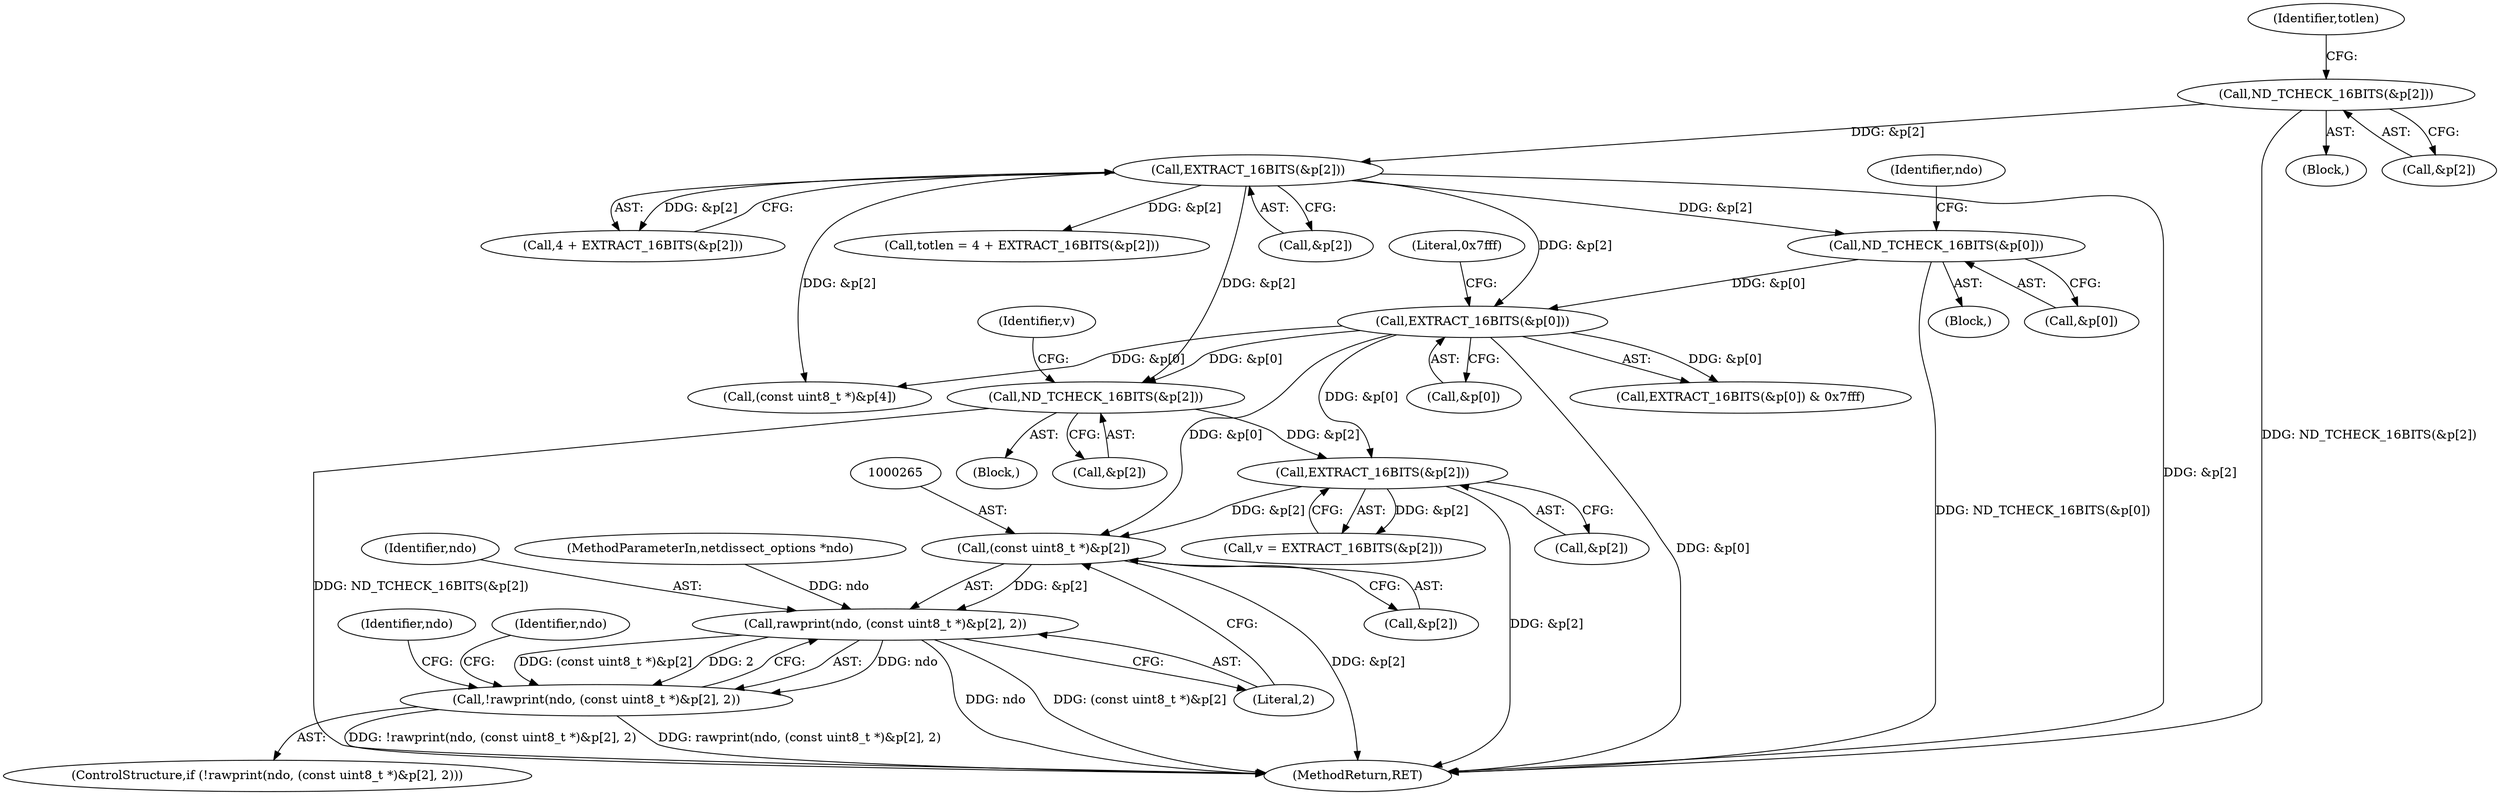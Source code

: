 digraph "0_tcpdump_e0a5a02b0fc1900a69d6c37ed0aab36fb8494e6d_0@array" {
"1000264" [label="(Call,(const uint8_t *)&p[2])"];
"1000166" [label="(Call,EXTRACT_16BITS(&p[0]))"];
"1000154" [label="(Call,ND_TCHECK_16BITS(&p[0]))"];
"1000134" [label="(Call,EXTRACT_16BITS(&p[2]))"];
"1000125" [label="(Call,ND_TCHECK_16BITS(&p[2]))"];
"1000219" [label="(Call,EXTRACT_16BITS(&p[2]))"];
"1000212" [label="(Call,ND_TCHECK_16BITS(&p[2]))"];
"1000262" [label="(Call,rawprint(ndo, (const uint8_t *)&p[2], 2))"];
"1000261" [label="(Call,!rawprint(ndo, (const uint8_t *)&p[2], 2))"];
"1000154" [label="(Call,ND_TCHECK_16BITS(&p[0]))"];
"1000135" [label="(Call,&p[2])"];
"1000220" [label="(Call,&p[2])"];
"1000260" [label="(ControlStructure,if (!rawprint(ndo, (const uint8_t *)&p[2], 2)))"];
"1000101" [label="(MethodParameterIn,netdissect_options *ndo)"];
"1000274" [label="(Identifier,ndo)"];
"1000217" [label="(Call,v = EXTRACT_16BITS(&p[2]))"];
"1000261" [label="(Call,!rawprint(ndo, (const uint8_t *)&p[2], 2))"];
"1000155" [label="(Call,&p[0])"];
"1000218" [label="(Identifier,v)"];
"1000171" [label="(Literal,0x7fff)"];
"1000166" [label="(Call,EXTRACT_16BITS(&p[0]))"];
"1000270" [label="(Literal,2)"];
"1000317" [label="(MethodReturn,RET)"];
"1000262" [label="(Call,rawprint(ndo, (const uint8_t *)&p[2], 2))"];
"1000219" [label="(Call,EXTRACT_16BITS(&p[2]))"];
"1000161" [label="(Identifier,ndo)"];
"1000213" [label="(Call,&p[2])"];
"1000308" [label="(Identifier,ndo)"];
"1000125" [label="(Call,ND_TCHECK_16BITS(&p[2]))"];
"1000131" [label="(Identifier,totlen)"];
"1000264" [label="(Call,(const uint8_t *)&p[2])"];
"1000132" [label="(Call,4 + EXTRACT_16BITS(&p[2]))"];
"1000212" [label="(Call,ND_TCHECK_16BITS(&p[2]))"];
"1000165" [label="(Call,EXTRACT_16BITS(&p[0]) & 0x7fff)"];
"1000207" [label="(Block,)"];
"1000291" [label="(Call,(const uint8_t *)&p[4])"];
"1000106" [label="(Block,)"];
"1000266" [label="(Call,&p[2])"];
"1000263" [label="(Identifier,ndo)"];
"1000130" [label="(Call,totlen = 4 + EXTRACT_16BITS(&p[2]))"];
"1000124" [label="(Block,)"];
"1000126" [label="(Call,&p[2])"];
"1000167" [label="(Call,&p[0])"];
"1000134" [label="(Call,EXTRACT_16BITS(&p[2]))"];
"1000264" -> "1000262"  [label="AST: "];
"1000264" -> "1000266"  [label="CFG: "];
"1000265" -> "1000264"  [label="AST: "];
"1000266" -> "1000264"  [label="AST: "];
"1000270" -> "1000264"  [label="CFG: "];
"1000264" -> "1000317"  [label="DDG: &p[2]"];
"1000264" -> "1000262"  [label="DDG: &p[2]"];
"1000166" -> "1000264"  [label="DDG: &p[0]"];
"1000219" -> "1000264"  [label="DDG: &p[2]"];
"1000166" -> "1000165"  [label="AST: "];
"1000166" -> "1000167"  [label="CFG: "];
"1000167" -> "1000166"  [label="AST: "];
"1000171" -> "1000166"  [label="CFG: "];
"1000166" -> "1000317"  [label="DDG: &p[0]"];
"1000166" -> "1000165"  [label="DDG: &p[0]"];
"1000154" -> "1000166"  [label="DDG: &p[0]"];
"1000134" -> "1000166"  [label="DDG: &p[2]"];
"1000166" -> "1000212"  [label="DDG: &p[0]"];
"1000166" -> "1000219"  [label="DDG: &p[0]"];
"1000166" -> "1000291"  [label="DDG: &p[0]"];
"1000154" -> "1000106"  [label="AST: "];
"1000154" -> "1000155"  [label="CFG: "];
"1000155" -> "1000154"  [label="AST: "];
"1000161" -> "1000154"  [label="CFG: "];
"1000154" -> "1000317"  [label="DDG: ND_TCHECK_16BITS(&p[0])"];
"1000134" -> "1000154"  [label="DDG: &p[2]"];
"1000134" -> "1000132"  [label="AST: "];
"1000134" -> "1000135"  [label="CFG: "];
"1000135" -> "1000134"  [label="AST: "];
"1000132" -> "1000134"  [label="CFG: "];
"1000134" -> "1000317"  [label="DDG: &p[2]"];
"1000134" -> "1000130"  [label="DDG: &p[2]"];
"1000134" -> "1000132"  [label="DDG: &p[2]"];
"1000125" -> "1000134"  [label="DDG: &p[2]"];
"1000134" -> "1000212"  [label="DDG: &p[2]"];
"1000134" -> "1000291"  [label="DDG: &p[2]"];
"1000125" -> "1000124"  [label="AST: "];
"1000125" -> "1000126"  [label="CFG: "];
"1000126" -> "1000125"  [label="AST: "];
"1000131" -> "1000125"  [label="CFG: "];
"1000125" -> "1000317"  [label="DDG: ND_TCHECK_16BITS(&p[2])"];
"1000219" -> "1000217"  [label="AST: "];
"1000219" -> "1000220"  [label="CFG: "];
"1000220" -> "1000219"  [label="AST: "];
"1000217" -> "1000219"  [label="CFG: "];
"1000219" -> "1000317"  [label="DDG: &p[2]"];
"1000219" -> "1000217"  [label="DDG: &p[2]"];
"1000212" -> "1000219"  [label="DDG: &p[2]"];
"1000212" -> "1000207"  [label="AST: "];
"1000212" -> "1000213"  [label="CFG: "];
"1000213" -> "1000212"  [label="AST: "];
"1000218" -> "1000212"  [label="CFG: "];
"1000212" -> "1000317"  [label="DDG: ND_TCHECK_16BITS(&p[2])"];
"1000262" -> "1000261"  [label="AST: "];
"1000262" -> "1000270"  [label="CFG: "];
"1000263" -> "1000262"  [label="AST: "];
"1000270" -> "1000262"  [label="AST: "];
"1000261" -> "1000262"  [label="CFG: "];
"1000262" -> "1000317"  [label="DDG: ndo"];
"1000262" -> "1000317"  [label="DDG: (const uint8_t *)&p[2]"];
"1000262" -> "1000261"  [label="DDG: ndo"];
"1000262" -> "1000261"  [label="DDG: (const uint8_t *)&p[2]"];
"1000262" -> "1000261"  [label="DDG: 2"];
"1000101" -> "1000262"  [label="DDG: ndo"];
"1000261" -> "1000260"  [label="AST: "];
"1000274" -> "1000261"  [label="CFG: "];
"1000308" -> "1000261"  [label="CFG: "];
"1000261" -> "1000317"  [label="DDG: rawprint(ndo, (const uint8_t *)&p[2], 2)"];
"1000261" -> "1000317"  [label="DDG: !rawprint(ndo, (const uint8_t *)&p[2], 2)"];
}
